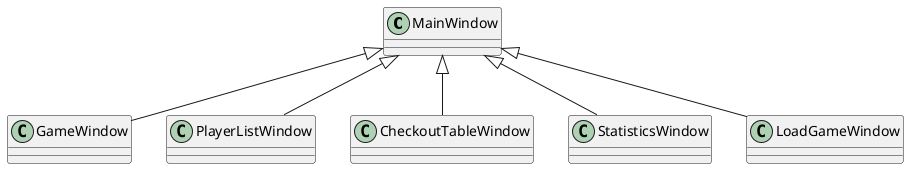 @startuml View

'Relationships
MainWindow <|-- GameWindow
MainWindow <|-- PlayerListWindow
MainWindow <|-- CheckoutTableWindow
MainWindow <|-- StatisticsWindow
MainWindow <|-- LoadGameWindow

@enduml